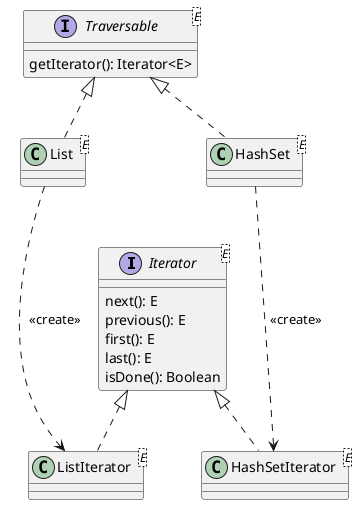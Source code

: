 @startuml

interface Iterator<E> {
    next(): E
    previous(): E
    first(): E
    last(): E
    isDone(): Boolean
}

interface Traversable<E> {
    getIterator(): Iterator<E> 
}

class ListIterator<E> implements Iterator
class HashSetIterator<E> implements Iterator

class List<E> implements Traversable
class HashSet<E> implements Traversable

List ...> ListIterator: << create >>
HashSet ...> HashSetIterator: << create >>

@enduml
